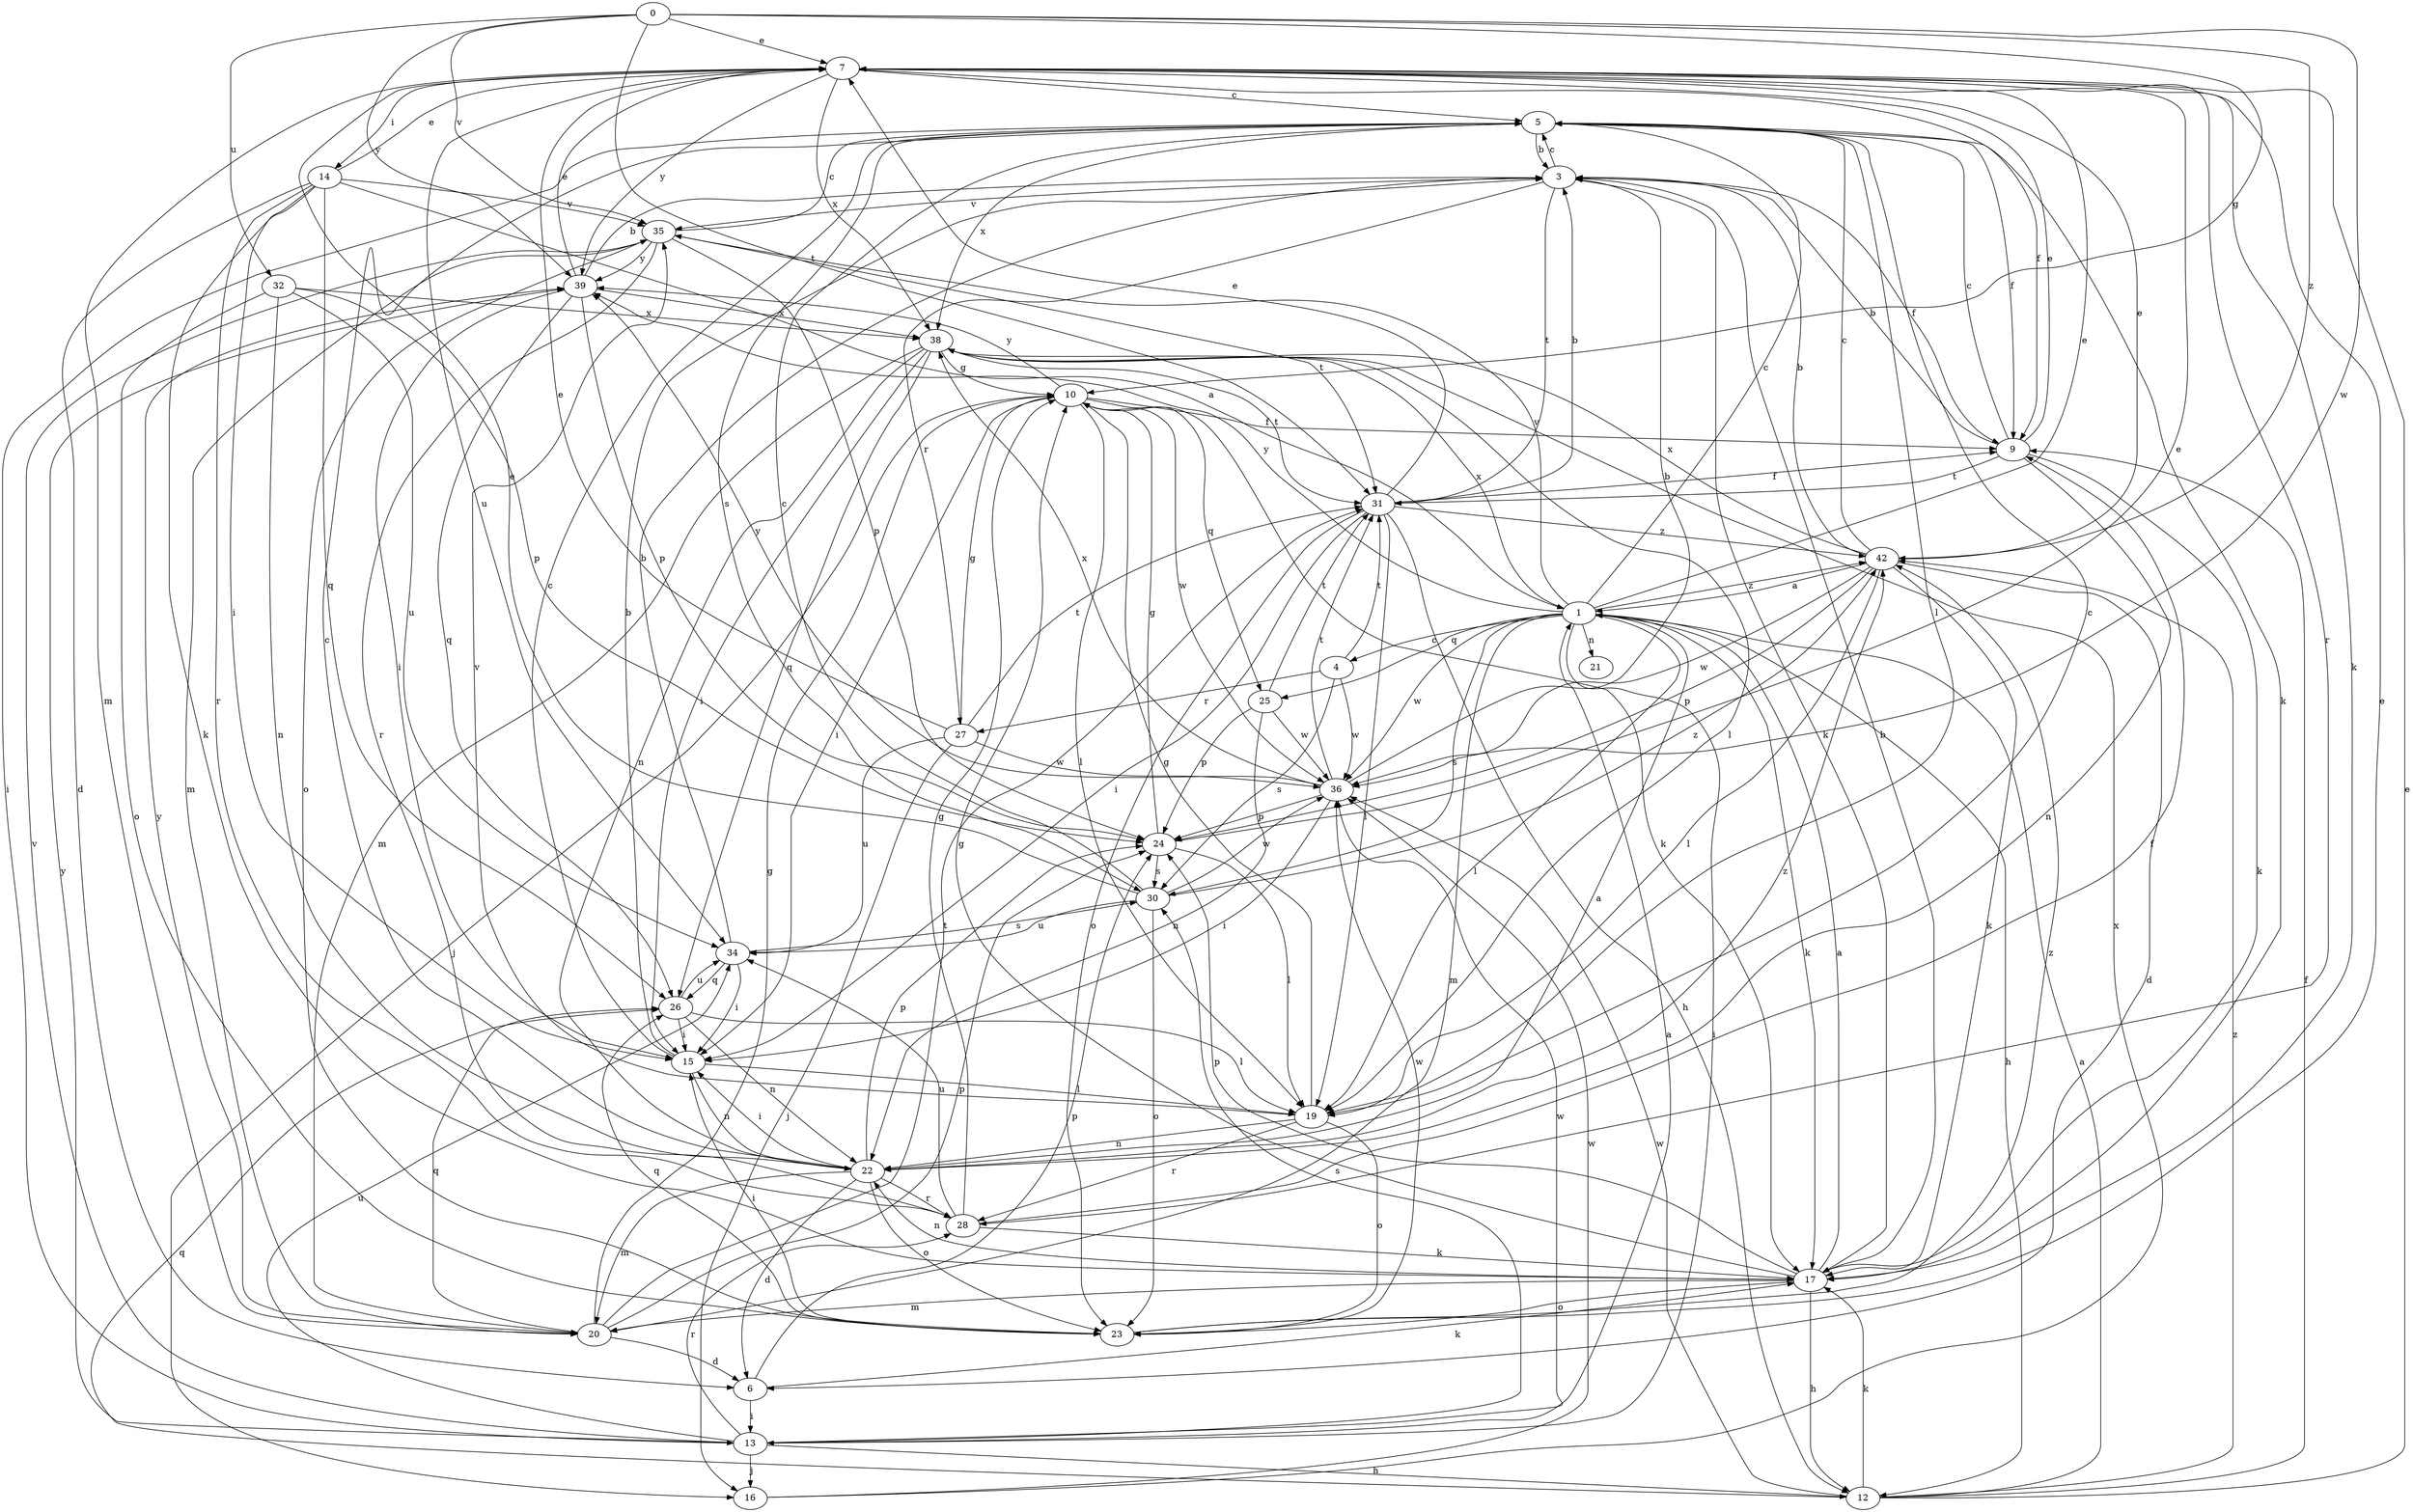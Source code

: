 strict digraph  {
0;
1;
3;
4;
5;
6;
7;
9;
10;
12;
13;
14;
15;
16;
17;
19;
20;
21;
22;
23;
24;
25;
26;
27;
28;
30;
31;
32;
34;
35;
36;
38;
39;
42;
0 -> 7  [label=e];
0 -> 10  [label=g];
0 -> 31  [label=t];
0 -> 32  [label=u];
0 -> 35  [label=v];
0 -> 36  [label=w];
0 -> 39  [label=y];
0 -> 42  [label=z];
1 -> 4  [label=c];
1 -> 5  [label=c];
1 -> 7  [label=e];
1 -> 12  [label=h];
1 -> 13  [label=i];
1 -> 17  [label=k];
1 -> 19  [label=l];
1 -> 20  [label=m];
1 -> 21  [label=n];
1 -> 25  [label=q];
1 -> 30  [label=s];
1 -> 35  [label=v];
1 -> 36  [label=w];
1 -> 38  [label=x];
1 -> 39  [label=y];
1 -> 42  [label=z];
3 -> 5  [label=c];
3 -> 9  [label=f];
3 -> 17  [label=k];
3 -> 27  [label=r];
3 -> 31  [label=t];
3 -> 35  [label=v];
4 -> 27  [label=r];
4 -> 30  [label=s];
4 -> 31  [label=t];
4 -> 36  [label=w];
5 -> 3  [label=b];
5 -> 9  [label=f];
5 -> 13  [label=i];
5 -> 17  [label=k];
5 -> 19  [label=l];
5 -> 30  [label=s];
5 -> 38  [label=x];
6 -> 13  [label=i];
6 -> 17  [label=k];
6 -> 24  [label=p];
7 -> 5  [label=c];
7 -> 9  [label=f];
7 -> 14  [label=i];
7 -> 17  [label=k];
7 -> 20  [label=m];
7 -> 28  [label=r];
7 -> 34  [label=u];
7 -> 38  [label=x];
7 -> 39  [label=y];
9 -> 3  [label=b];
9 -> 5  [label=c];
9 -> 7  [label=e];
9 -> 17  [label=k];
9 -> 22  [label=n];
9 -> 31  [label=t];
10 -> 9  [label=f];
10 -> 15  [label=i];
10 -> 16  [label=j];
10 -> 17  [label=k];
10 -> 19  [label=l];
10 -> 25  [label=q];
10 -> 36  [label=w];
10 -> 39  [label=y];
12 -> 1  [label=a];
12 -> 7  [label=e];
12 -> 9  [label=f];
12 -> 17  [label=k];
12 -> 26  [label=q];
12 -> 36  [label=w];
12 -> 42  [label=z];
13 -> 1  [label=a];
13 -> 12  [label=h];
13 -> 16  [label=j];
13 -> 28  [label=r];
13 -> 30  [label=s];
13 -> 34  [label=u];
13 -> 35  [label=v];
13 -> 36  [label=w];
13 -> 39  [label=y];
14 -> 1  [label=a];
14 -> 6  [label=d];
14 -> 7  [label=e];
14 -> 15  [label=i];
14 -> 17  [label=k];
14 -> 26  [label=q];
14 -> 28  [label=r];
14 -> 35  [label=v];
15 -> 3  [label=b];
15 -> 5  [label=c];
15 -> 19  [label=l];
15 -> 22  [label=n];
16 -> 36  [label=w];
16 -> 38  [label=x];
17 -> 1  [label=a];
17 -> 3  [label=b];
17 -> 10  [label=g];
17 -> 12  [label=h];
17 -> 20  [label=m];
17 -> 22  [label=n];
17 -> 23  [label=o];
17 -> 24  [label=p];
19 -> 5  [label=c];
19 -> 10  [label=g];
19 -> 22  [label=n];
19 -> 23  [label=o];
19 -> 28  [label=r];
19 -> 35  [label=v];
20 -> 6  [label=d];
20 -> 10  [label=g];
20 -> 24  [label=p];
20 -> 26  [label=q];
20 -> 31  [label=t];
20 -> 39  [label=y];
22 -> 1  [label=a];
22 -> 5  [label=c];
22 -> 6  [label=d];
22 -> 15  [label=i];
22 -> 20  [label=m];
22 -> 23  [label=o];
22 -> 24  [label=p];
22 -> 28  [label=r];
22 -> 42  [label=z];
23 -> 7  [label=e];
23 -> 15  [label=i];
23 -> 26  [label=q];
23 -> 36  [label=w];
23 -> 42  [label=z];
24 -> 7  [label=e];
24 -> 10  [label=g];
24 -> 19  [label=l];
24 -> 30  [label=s];
25 -> 22  [label=n];
25 -> 24  [label=p];
25 -> 31  [label=t];
25 -> 36  [label=w];
26 -> 15  [label=i];
26 -> 19  [label=l];
26 -> 22  [label=n];
26 -> 34  [label=u];
27 -> 7  [label=e];
27 -> 10  [label=g];
27 -> 16  [label=j];
27 -> 31  [label=t];
27 -> 34  [label=u];
27 -> 36  [label=w];
28 -> 9  [label=f];
28 -> 10  [label=g];
28 -> 17  [label=k];
28 -> 34  [label=u];
30 -> 5  [label=c];
30 -> 7  [label=e];
30 -> 23  [label=o];
30 -> 34  [label=u];
30 -> 36  [label=w];
30 -> 42  [label=z];
31 -> 3  [label=b];
31 -> 7  [label=e];
31 -> 9  [label=f];
31 -> 12  [label=h];
31 -> 15  [label=i];
31 -> 19  [label=l];
31 -> 23  [label=o];
31 -> 42  [label=z];
32 -> 22  [label=n];
32 -> 23  [label=o];
32 -> 24  [label=p];
32 -> 34  [label=u];
32 -> 38  [label=x];
34 -> 3  [label=b];
34 -> 15  [label=i];
34 -> 26  [label=q];
34 -> 30  [label=s];
35 -> 5  [label=c];
35 -> 20  [label=m];
35 -> 23  [label=o];
35 -> 24  [label=p];
35 -> 28  [label=r];
35 -> 31  [label=t];
35 -> 39  [label=y];
36 -> 3  [label=b];
36 -> 15  [label=i];
36 -> 24  [label=p];
36 -> 31  [label=t];
36 -> 38  [label=x];
36 -> 39  [label=y];
38 -> 10  [label=g];
38 -> 15  [label=i];
38 -> 19  [label=l];
38 -> 20  [label=m];
38 -> 22  [label=n];
38 -> 26  [label=q];
38 -> 31  [label=t];
39 -> 3  [label=b];
39 -> 7  [label=e];
39 -> 15  [label=i];
39 -> 24  [label=p];
39 -> 26  [label=q];
39 -> 38  [label=x];
42 -> 1  [label=a];
42 -> 3  [label=b];
42 -> 5  [label=c];
42 -> 6  [label=d];
42 -> 7  [label=e];
42 -> 17  [label=k];
42 -> 19  [label=l];
42 -> 24  [label=p];
42 -> 36  [label=w];
42 -> 38  [label=x];
}
